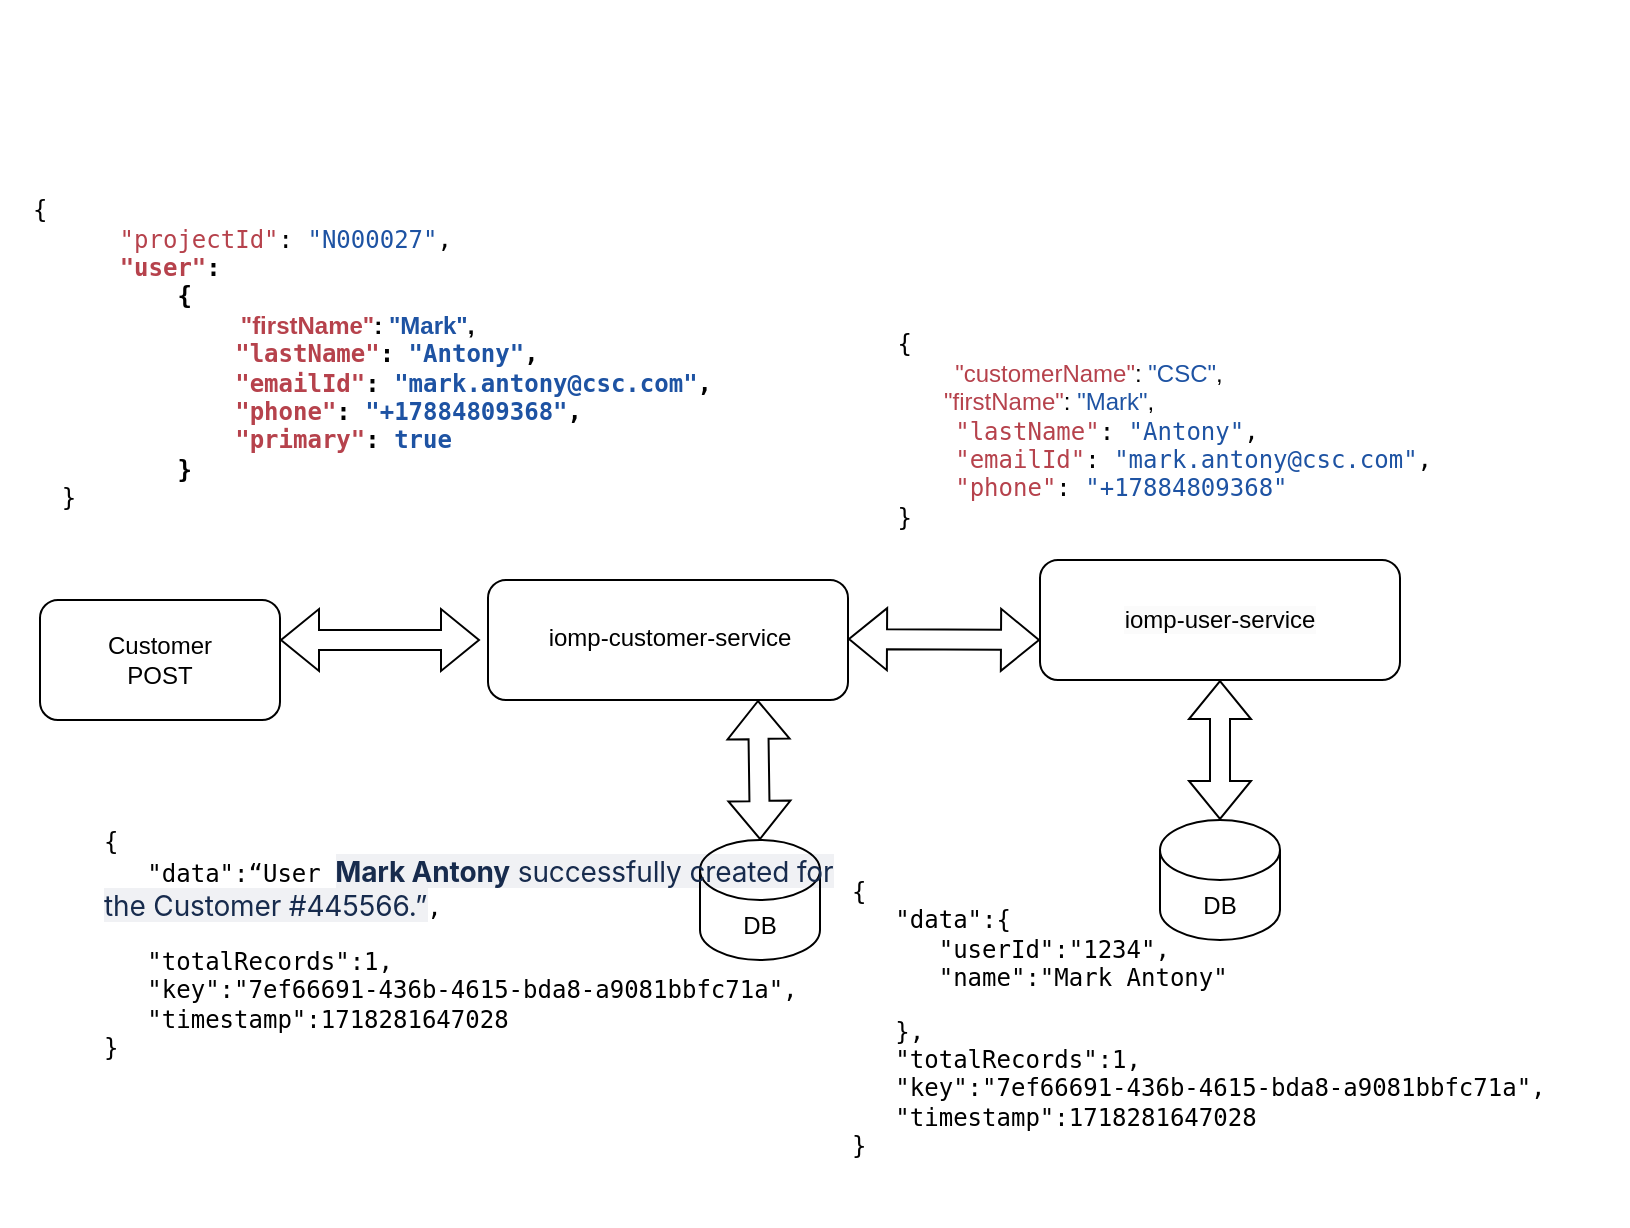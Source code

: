 <mxfile version="24.6.4" type="github">
  <diagram name="Page-1" id="sAIJxbv4L5F3AIIXY-za">
    <mxGraphModel dx="1026" dy="573" grid="1" gridSize="10" guides="1" tooltips="1" connect="1" arrows="1" fold="1" page="1" pageScale="1" pageWidth="827" pageHeight="1169" math="0" shadow="0">
      <root>
        <mxCell id="0" />
        <mxCell id="1" parent="0" />
        <mxCell id="TNWHBnVi9d8Bc9AvcD78-1" value="&lt;div&gt;Customer&lt;/div&gt;&lt;div&gt;POST&lt;/div&gt;" style="rounded=1;whiteSpace=wrap;html=1;" vertex="1" parent="1">
          <mxGeometry x="100" y="300" width="120" height="60" as="geometry" />
        </mxCell>
        <mxCell id="TNWHBnVi9d8Bc9AvcD78-2" value="" style="rounded=1;whiteSpace=wrap;html=1;" vertex="1" parent="1">
          <mxGeometry x="324" y="290" width="180" height="60" as="geometry" />
        </mxCell>
        <mxCell id="TNWHBnVi9d8Bc9AvcD78-3" value="iomp-customer-service" style="text;html=1;align=center;verticalAlign=middle;whiteSpace=wrap;rounded=0;" vertex="1" parent="1">
          <mxGeometry x="350" y="307.5" width="130" height="22.5" as="geometry" />
        </mxCell>
        <mxCell id="TNWHBnVi9d8Bc9AvcD78-4" value="" style="shape=flexArrow;endArrow=classic;startArrow=classic;html=1;rounded=0;" edge="1" parent="1">
          <mxGeometry width="100" height="100" relative="1" as="geometry">
            <mxPoint x="220" y="320" as="sourcePoint" />
            <mxPoint x="320" y="320" as="targetPoint" />
          </mxGeometry>
        </mxCell>
        <mxCell id="TNWHBnVi9d8Bc9AvcD78-5" value="" style="shape=flexArrow;endArrow=classic;startArrow=classic;html=1;rounded=0;" edge="1" parent="1">
          <mxGeometry width="100" height="100" relative="1" as="geometry">
            <mxPoint x="504" y="319.5" as="sourcePoint" />
            <mxPoint x="600" y="320" as="targetPoint" />
          </mxGeometry>
        </mxCell>
        <mxCell id="TNWHBnVi9d8Bc9AvcD78-6" value="DB" style="shape=cylinder3;whiteSpace=wrap;html=1;boundedLbl=1;backgroundOutline=1;size=15;" vertex="1" parent="1">
          <mxGeometry x="430" y="420" width="60" height="60" as="geometry" />
        </mxCell>
        <mxCell id="TNWHBnVi9d8Bc9AvcD78-7" value="&lt;pre style=&quot;margin-top: 0px;&quot;&gt;&lt;pre&gt;&lt;pre&gt;&lt;pre&gt;&lt;span dir=&quot;ltr&quot; class=&quot;ui-provider a b c d e f g h i j k l m n o p q r s t u v w x y z ab ac ae af ag ah ai aj ak&quot;&gt;&lt;pre&gt;&lt;br&gt;&lt;/pre&gt;&lt;pre&gt;&lt;br&gt;&lt;/pre&gt;&lt;pre&gt;  &lt;/pre&gt;&lt;pre&gt;  {&lt;br&gt;&amp;nbsp;&amp;nbsp;&amp;nbsp;&amp;nbsp;&amp;nbsp;&amp;nbsp;&amp;nbsp; &lt;span style=&quot;color: rgb(182, 66, 76);&quot;&gt;&quot;projectId&quot;&lt;/span&gt;: &lt;span style=&quot;color: rgb(30, 83, 163);&quot;&gt;&quot;N000027&quot;&lt;/span&gt;,&lt;br&gt;&amp;nbsp;&amp;nbsp;&amp;nbsp;&amp;nbsp;&amp;nbsp;&amp;nbsp;&amp;nbsp;&lt;b&gt; &lt;span style=&quot;color: rgb(182, 66, 76);&quot;&gt;&quot;user&quot;&lt;/span&gt;: &lt;br&gt;&lt;/b&gt;&lt;b&gt;&amp;nbsp;&amp;nbsp;&amp;nbsp;&amp;nbsp;&amp;nbsp;&amp;nbsp;&amp;nbsp;&amp;nbsp;&amp;nbsp;&amp;nbsp;&amp;nbsp; {&lt;br&gt;&lt;/b&gt;&lt;b style=&quot;background-color: initial;&quot;&gt;&amp;nbsp;        &lt;/b&gt;&lt;b style=&quot;background-color: initial; font-family: Helvetica; white-space: normal;&quot;&gt; &amp;nbsp; &amp;nbsp; &amp;nbsp; &amp;nbsp; &amp;nbsp; &amp;nbsp; &amp;nbsp; &amp;nbsp;&lt;span style=&quot;color: rgb(182, 66, 76);&quot;&gt;&quot;firstName&quot;&lt;/span&gt;: &lt;span style=&quot;color: rgb(30, 83, 163);&quot;&gt;&quot;Mark&quot;&lt;/span&gt;,&lt;br&gt;&lt;/b&gt;&lt;b&gt;&amp;nbsp;&amp;nbsp;&amp;nbsp;&amp;nbsp;&amp;nbsp;&amp;nbsp;&amp;nbsp;&amp;nbsp;&amp;nbsp;&amp;nbsp;&amp;nbsp;&amp;nbsp;&amp;nbsp;&amp;nbsp;&amp;nbsp; &lt;span style=&quot;color: rgb(182, 66, 76);&quot;&gt;&quot;lastName&quot;&lt;/span&gt;: &lt;span style=&quot;color: rgb(30, 83, 163);&quot;&gt;&quot;Antony&quot;&lt;/span&gt;,&lt;br&gt;&lt;/b&gt;&lt;b&gt;&amp;nbsp;&amp;nbsp;&amp;nbsp;&amp;nbsp;&amp;nbsp;&amp;nbsp;&amp;nbsp;&amp;nbsp;&amp;nbsp;&amp;nbsp;&amp;nbsp;&amp;nbsp;&amp;nbsp;&amp;nbsp;&amp;nbsp; &lt;span style=&quot;color: rgb(182, 66, 76);&quot;&gt;&quot;emailId&quot;&lt;/span&gt;: &lt;span style=&quot;color: rgb(30, 83, 163);&quot;&gt;&quot;mark.antony@csc.com&quot;&lt;/span&gt;,&lt;br&gt;&lt;/b&gt;&lt;b&gt;&amp;nbsp;&amp;nbsp;&amp;nbsp;&amp;nbsp;&amp;nbsp;&amp;nbsp;&amp;nbsp;&amp;nbsp;&amp;nbsp;&amp;nbsp;&amp;nbsp;&amp;nbsp;&amp;nbsp;&amp;nbsp;&amp;nbsp; &lt;span style=&quot;color: rgb(182, 66, 76);&quot;&gt;&quot;phone&quot;&lt;/span&gt;: &lt;span style=&quot;color: rgb(30, 83, 163);&quot;&gt;&quot;+17884809368&quot;&lt;/span&gt;,&lt;br&gt;&lt;/b&gt;&lt;b&gt;&amp;nbsp;&amp;nbsp;&amp;nbsp;&amp;nbsp;&amp;nbsp;&amp;nbsp;&amp;nbsp;&amp;nbsp;&amp;nbsp;&amp;nbsp;&amp;nbsp;&amp;nbsp;&amp;nbsp;&amp;nbsp;&amp;nbsp; &lt;span style=&quot;color: rgb(182, 66, 76);&quot;&gt;&quot;primary&quot;&lt;/span&gt;: &lt;span style=&quot;color: rgb(30, 83, 163);&quot;&gt;true&lt;br&gt;&lt;/span&gt;&lt;/b&gt;&lt;b&gt;&amp;nbsp;&amp;nbsp;&amp;nbsp;&amp;nbsp;&amp;nbsp;&amp;nbsp;&amp;nbsp;&amp;nbsp;&amp;nbsp;&amp;nbsp;&amp;nbsp; }&lt;/b&gt;&lt;br&gt;&amp;nbsp;&amp;nbsp;&amp;nbsp; }&lt;/pre&gt;&lt;/span&gt;&lt;/pre&gt;&lt;/pre&gt;&lt;/pre&gt;&lt;/pre&gt;" style="text;html=1;whiteSpace=wrap;overflow=hidden;rounded=0;align=left;" vertex="1" parent="1">
          <mxGeometry x="80" width="360" height="290" as="geometry" />
        </mxCell>
        <mxCell id="TNWHBnVi9d8Bc9AvcD78-8" value="&lt;span style=&quot;color: rgb(0, 0, 0); font-family: Helvetica; font-size: 12px; font-style: normal; font-variant-ligatures: normal; font-variant-caps: normal; font-weight: 400; letter-spacing: normal; orphans: 2; text-align: center; text-indent: 0px; text-transform: none; widows: 2; word-spacing: 0px; -webkit-text-stroke-width: 0px; white-space: normal; background-color: rgb(251, 251, 251); text-decoration-thickness: initial; text-decoration-style: initial; text-decoration-color: initial; display: inline !important; float: none;&quot;&gt;iomp-user-service&lt;/span&gt;" style="rounded=1;whiteSpace=wrap;html=1;" vertex="1" parent="1">
          <mxGeometry x="600" y="280" width="180" height="60" as="geometry" />
        </mxCell>
        <mxCell id="TNWHBnVi9d8Bc9AvcD78-9" value="DB" style="shape=cylinder3;whiteSpace=wrap;html=1;boundedLbl=1;backgroundOutline=1;size=15;" vertex="1" parent="1">
          <mxGeometry x="660" y="410" width="60" height="60" as="geometry" />
        </mxCell>
        <mxCell id="TNWHBnVi9d8Bc9AvcD78-10" value="" style="shape=flexArrow;endArrow=classic;startArrow=classic;html=1;rounded=0;entryX=0.75;entryY=1;entryDx=0;entryDy=0;exitX=0.5;exitY=0;exitDx=0;exitDy=0;exitPerimeter=0;" edge="1" parent="1" source="TNWHBnVi9d8Bc9AvcD78-6" target="TNWHBnVi9d8Bc9AvcD78-2">
          <mxGeometry width="100" height="100" relative="1" as="geometry">
            <mxPoint x="450" y="390" as="sourcePoint" />
            <mxPoint x="550" y="290" as="targetPoint" />
          </mxGeometry>
        </mxCell>
        <mxCell id="TNWHBnVi9d8Bc9AvcD78-11" value="" style="shape=flexArrow;endArrow=classic;startArrow=classic;html=1;rounded=0;exitX=0.5;exitY=0;exitDx=0;exitDy=0;exitPerimeter=0;entryX=0.5;entryY=1;entryDx=0;entryDy=0;" edge="1" parent="1" source="TNWHBnVi9d8Bc9AvcD78-9" target="TNWHBnVi9d8Bc9AvcD78-8">
          <mxGeometry width="100" height="100" relative="1" as="geometry">
            <mxPoint x="470" y="430" as="sourcePoint" />
            <mxPoint x="550" y="370" as="targetPoint" />
          </mxGeometry>
        </mxCell>
        <mxCell id="TNWHBnVi9d8Bc9AvcD78-12" value="&lt;pre style=&quot;margin-top: 0px;&quot;&gt;&lt;pre&gt;&lt;pre&gt;&lt;pre&gt;&lt;span dir=&quot;ltr&quot; class=&quot;ui-provider a b c d e f g h i j k l m n o p q r s t u v w x y z ab ac ae af ag ah ai aj ak&quot;&gt;&lt;blockquote&gt;&lt;br&gt;&lt;pre&gt;&amp;nbsp;&amp;nbsp;&amp;nbsp;&amp;nbsp;&amp;nbsp;&amp;nbsp;&amp;nbsp;&amp;nbsp;&amp;nbsp;&amp;nbsp;&amp;nbsp; {&lt;br&gt;               &amp;nbsp;&lt;span style=&quot;background-color: initial; font-family: Helvetica; white-space: normal; color: rgb(182, 66, 76);&quot;&gt;&quot;customerName&quot;&lt;/span&gt;&lt;span style=&quot;background-color: initial; font-family: Helvetica; white-space: normal;&quot;&gt;:&lt;/span&gt;&lt;span style=&quot;background-color: initial; font-family: Helvetica; white-space: normal;&quot;&gt;&amp;nbsp;&lt;/span&gt;&lt;span style=&quot;background-color: initial; font-family: Helvetica; white-space: normal; color: rgb(30, 83, 163);&quot;&gt;&quot;CSC&quot;&lt;/span&gt;&lt;span style=&quot;background-color: initial; font-family: Helvetica; white-space: normal;&quot;&gt;,&lt;br&gt;&lt;/span&gt;&lt;span style=&quot;background-color: initial; font-family: Helvetica; white-space: normal;&quot;&gt;&lt;font color=&quot;#b6424c&quot;&gt;&amp;nbsp; &amp;nbsp; &amp;nbsp; &amp;nbsp; &amp;nbsp;&lt;/font&gt; &amp;nbsp; &amp;nbsp; &amp;nbsp; &amp;nbsp;&amp;nbsp;&lt;/span&gt;&lt;span style=&quot;background-color: initial; font-family: Helvetica; white-space: normal;&quot;&gt;&amp;nbsp; &amp;nbsp; &amp;nbsp; &amp;nbsp; &amp;nbsp; &amp;nbsp; &amp;nbsp; &amp;nbsp;&lt;span style=&quot;color: rgb(182, 66, 76);&quot;&gt;&quot;firstName&quot;&lt;/span&gt;:&amp;nbsp;&lt;span style=&quot;color: rgb(30, 83, 163);&quot;&gt;&quot;Mark&quot;&lt;/span&gt;,&lt;br&gt;&lt;/span&gt;&amp;nbsp;&amp;nbsp;&amp;nbsp;&amp;nbsp;&amp;nbsp;&amp;nbsp;&amp;nbsp;&amp;nbsp;&amp;nbsp;&amp;nbsp;&amp;nbsp;&amp;nbsp;&amp;nbsp;&amp;nbsp;&amp;nbsp; &lt;span style=&quot;color: rgb(182, 66, 76);&quot;&gt;&quot;lastName&quot;&lt;/span&gt;: &lt;span style=&quot;color: rgb(30, 83, 163);&quot;&gt;&quot;Antony&quot;&lt;/span&gt;,&lt;br&gt;&amp;nbsp;&amp;nbsp;&amp;nbsp;&amp;nbsp;&amp;nbsp;&amp;nbsp;&amp;nbsp;&amp;nbsp;&amp;nbsp;&amp;nbsp;&amp;nbsp;&amp;nbsp;&amp;nbsp;&amp;nbsp;&amp;nbsp; &lt;span style=&quot;color: rgb(182, 66, 76);&quot;&gt;&quot;emailId&quot;&lt;/span&gt;: &lt;span style=&quot;color: rgb(30, 83, 163);&quot;&gt;&quot;mark.antony@csc.com&quot;&lt;/span&gt;,&lt;br&gt;&amp;nbsp;&amp;nbsp;&amp;nbsp;&amp;nbsp;&amp;nbsp;&amp;nbsp;&amp;nbsp;&amp;nbsp;&amp;nbsp;&amp;nbsp;&amp;nbsp;&amp;nbsp;&amp;nbsp;&amp;nbsp;&amp;nbsp; &lt;span style=&quot;color: rgb(182, 66, 76);&quot;&gt;&quot;phone&quot;&lt;/span&gt;: &lt;span style=&quot;color: rgb(30, 83, 163);&quot;&gt;&quot;+17884809368&quot;&lt;br&gt;&lt;/span&gt;&amp;nbsp;&amp;nbsp;&amp;nbsp;&amp;nbsp;&amp;nbsp;&amp;nbsp;&amp;nbsp;&amp;nbsp;&amp;nbsp;&amp;nbsp;&amp;nbsp; }&lt;/pre&gt;&lt;/blockquote&gt;&lt;/span&gt;&lt;/pre&gt;&lt;/pre&gt;&lt;/pre&gt;&lt;/pre&gt;" style="text;html=1;whiteSpace=wrap;overflow=hidden;rounded=0;align=left;" vertex="1" parent="1">
          <mxGeometry x="400" y="120" width="420" height="180" as="geometry" />
        </mxCell>
        <mxCell id="TNWHBnVi9d8Bc9AvcD78-13" value="&lt;pre style=&quot;margin-top: 0px;&quot;&gt;&lt;pre&gt;&lt;pre&gt;&lt;pre&gt;&lt;span dir=&quot;ltr&quot; class=&quot;ui-provider a b c d e f g h i j k l m n o p q r s t u v w x y z ab ac ae af ag ah ai aj ak&quot;&gt;&lt;pre&gt;{&lt;br&gt;   &quot;data&quot;:{&lt;br&gt;      &quot;userId&quot;:&quot;1234&quot;,&lt;br&gt;      &quot;name&quot;:&quot;Mark Antony&quot;&lt;/pre&gt;&lt;pre&gt;   },&lt;br&gt;   &quot;totalRecords&quot;:1,&lt;br&gt;   &quot;key&quot;:&quot;7ef66691-436b-4615-bda8-a9081bbfc71a&quot;,&lt;br&gt;   &quot;timestamp&quot;:1718281647028&lt;br&gt;}&lt;br&gt;&lt;/pre&gt;&lt;/span&gt;&lt;/pre&gt;&lt;/pre&gt;&lt;/pre&gt;&lt;/pre&gt;" style="text;html=1;whiteSpace=wrap;overflow=hidden;rounded=0;align=left;" vertex="1" parent="1">
          <mxGeometry x="504" y="420" width="390" height="190" as="geometry" />
        </mxCell>
        <mxCell id="TNWHBnVi9d8Bc9AvcD78-14" value="&lt;pre style=&quot;margin-top: 0px;&quot;&gt;&lt;pre&gt;&lt;pre&gt;&lt;pre&gt;&lt;span dir=&quot;ltr&quot; class=&quot;ui-provider a b c d e f g h i j k l m n o p q r s t u v w x y z ab ac ae af ag ah ai aj ak&quot;&gt;&lt;pre&gt;{&lt;br&gt;   &quot;data&quot;:“User &lt;strong style=&quot;white-space: normal; color: rgb(23, 43, 77); font-family: -apple-system, &amp;quot;system-ui&amp;quot;, &amp;quot;Segoe UI&amp;quot;, Roboto, Oxygen, Ubuntu, &amp;quot;Fira Sans&amp;quot;, &amp;quot;Droid Sans&amp;quot;, &amp;quot;Helvetica Neue&amp;quot;, sans-serif; font-size: 14px; letter-spacing: -0.07px; background-color: rgba(9, 30, 66, 0.06);&quot; data-renderer-mark=&quot;true&quot;&gt;Mark Antony&lt;/strong&gt;&lt;span style=&quot;white-space: normal; color: rgb(23, 43, 77); font-family: -apple-system, &amp;quot;system-ui&amp;quot;, &amp;quot;Segoe UI&amp;quot;, Roboto, Oxygen, Ubuntu, &amp;quot;Fira Sans&amp;quot;, &amp;quot;Droid Sans&amp;quot;, &amp;quot;Helvetica Neue&amp;quot;, sans-serif; font-size: 14px; letter-spacing: -0.07px; background-color: rgba(9, 30, 66, 0.06);&quot;&gt; successfully created for the Customer #445566.”&lt;/span&gt;,&lt;/pre&gt;&lt;pre&gt;   &quot;totalRecords&quot;:1,&lt;br&gt;   &quot;key&quot;:&quot;7ef66691-436b-4615-bda8-a9081bbfc71a&quot;,&lt;br&gt;   &quot;timestamp&quot;:1718281647028&lt;br&gt;}&lt;br&gt;&lt;/pre&gt;&lt;/span&gt;&lt;/pre&gt;&lt;/pre&gt;&lt;/pre&gt;&lt;/pre&gt;" style="text;html=1;whiteSpace=wrap;overflow=hidden;rounded=0;align=left;" vertex="1" parent="1">
          <mxGeometry x="130" y="395" width="390" height="190" as="geometry" />
        </mxCell>
      </root>
    </mxGraphModel>
  </diagram>
</mxfile>
